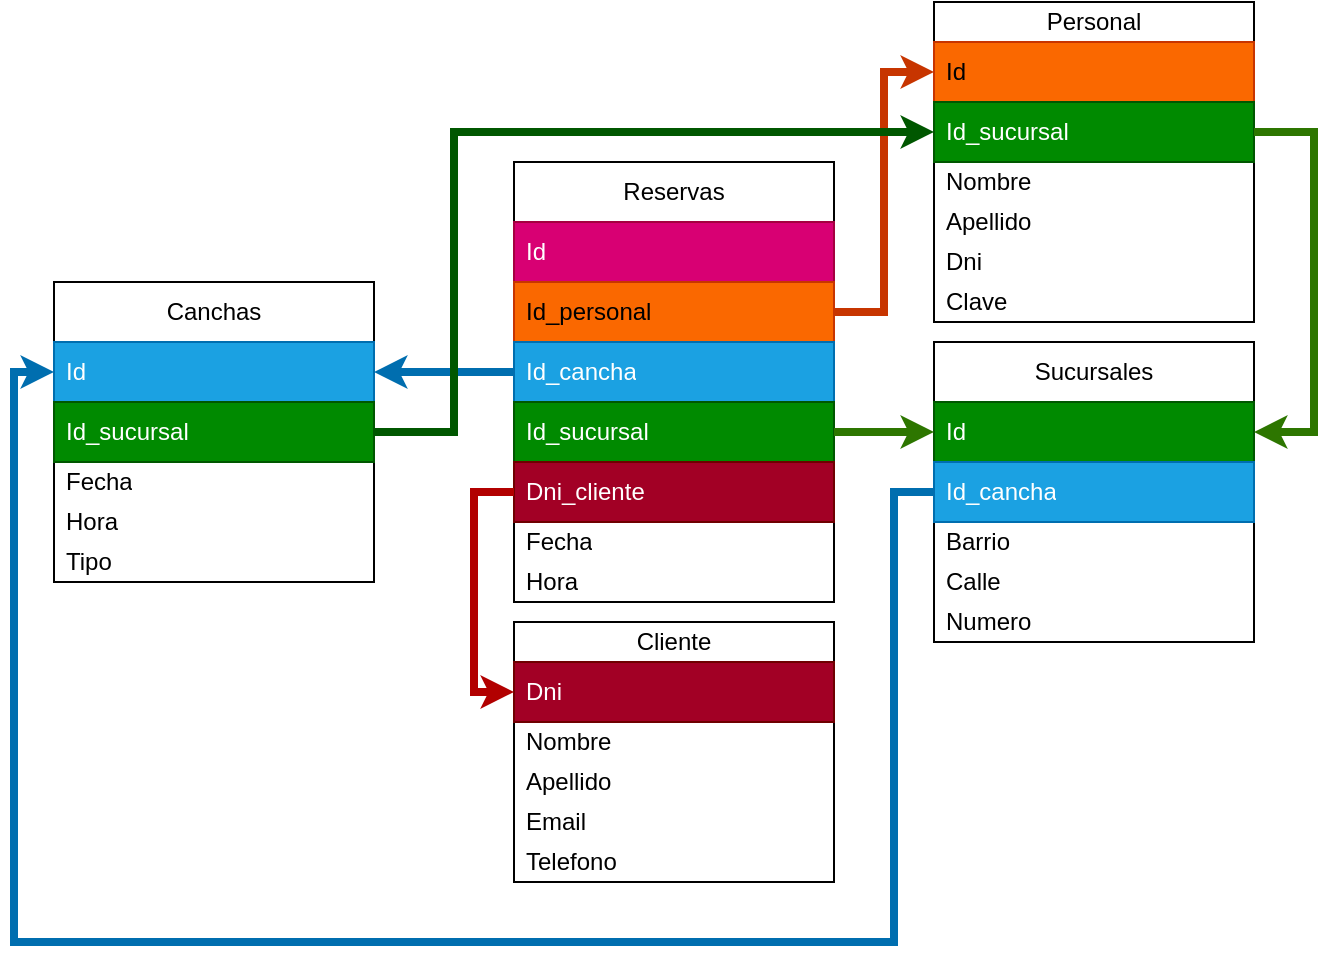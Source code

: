 <mxfile version="24.1.0" type="device">
  <diagram id="C5RBs43oDa-KdzZeNtuy" name="Page-1">
    <mxGraphModel dx="1834" dy="1284" grid="1" gridSize="10" guides="1" tooltips="1" connect="1" arrows="1" fold="1" page="0" pageScale="1" pageWidth="827" pageHeight="1169" math="0" shadow="0">
      <root>
        <mxCell id="WIyWlLk6GJQsqaUBKTNV-0" />
        <mxCell id="WIyWlLk6GJQsqaUBKTNV-1" parent="WIyWlLk6GJQsqaUBKTNV-0" />
        <mxCell id="oCRj0_SR6MxaRT7QwwXq-19" value="Sucursales" style="swimlane;fontStyle=0;childLayout=stackLayout;horizontal=1;startSize=30;horizontalStack=0;resizeParent=1;resizeParentMax=0;resizeLast=0;collapsible=1;marginBottom=0;whiteSpace=wrap;html=1;" parent="WIyWlLk6GJQsqaUBKTNV-1" vertex="1">
          <mxGeometry x="280" y="-90" width="160" height="150" as="geometry">
            <mxRectangle x="490" y="150" width="100" height="30" as="alternateBounds" />
          </mxGeometry>
        </mxCell>
        <mxCell id="oCRj0_SR6MxaRT7QwwXq-20" value="Id" style="text;strokeColor=#005700;fillColor=#008a00;align=left;verticalAlign=middle;spacingLeft=4;spacingRight=4;overflow=hidden;points=[[0,0.5],[1,0.5]];portConstraint=eastwest;rotatable=0;whiteSpace=wrap;html=1;fontColor=#ffffff;" parent="oCRj0_SR6MxaRT7QwwXq-19" vertex="1">
          <mxGeometry y="30" width="160" height="30" as="geometry" />
        </mxCell>
        <mxCell id="daJ5ic0tCIDO1CZ7vseh-3" value="Id_cancha" style="text;strokeColor=#006EAF;fillColor=#1ba1e2;align=left;verticalAlign=middle;spacingLeft=4;spacingRight=4;overflow=hidden;points=[[0,0.5],[1,0.5]];portConstraint=eastwest;rotatable=0;whiteSpace=wrap;html=1;fontColor=#ffffff;" parent="oCRj0_SR6MxaRT7QwwXq-19" vertex="1">
          <mxGeometry y="60" width="160" height="30" as="geometry" />
        </mxCell>
        <mxCell id="oCRj0_SR6MxaRT7QwwXq-75" value="Barrio" style="text;strokeColor=none;fillColor=none;align=left;verticalAlign=middle;spacingLeft=4;spacingRight=4;overflow=hidden;points=[[0,0.5],[1,0.5]];portConstraint=eastwest;rotatable=0;whiteSpace=wrap;html=1;" parent="oCRj0_SR6MxaRT7QwwXq-19" vertex="1">
          <mxGeometry y="90" width="160" height="20" as="geometry" />
        </mxCell>
        <mxCell id="oCRj0_SR6MxaRT7QwwXq-22" value="Calle" style="text;strokeColor=none;fillColor=none;align=left;verticalAlign=middle;spacingLeft=4;spacingRight=4;overflow=hidden;points=[[0,0.5],[1,0.5]];portConstraint=eastwest;rotatable=0;whiteSpace=wrap;html=1;" parent="oCRj0_SR6MxaRT7QwwXq-19" vertex="1">
          <mxGeometry y="110" width="160" height="20" as="geometry" />
        </mxCell>
        <mxCell id="oCRj0_SR6MxaRT7QwwXq-36" value="Numero" style="text;strokeColor=none;fillColor=none;align=left;verticalAlign=middle;spacingLeft=4;spacingRight=4;overflow=hidden;points=[[0,0.5],[1,0.5]];portConstraint=eastwest;rotatable=0;whiteSpace=wrap;html=1;" parent="oCRj0_SR6MxaRT7QwwXq-19" vertex="1">
          <mxGeometry y="130" width="160" height="20" as="geometry" />
        </mxCell>
        <mxCell id="oCRj0_SR6MxaRT7QwwXq-23" value="Personal" style="swimlane;fontStyle=0;childLayout=stackLayout;horizontal=1;startSize=20;horizontalStack=0;resizeParent=1;resizeParentMax=0;resizeLast=0;collapsible=1;marginBottom=0;whiteSpace=wrap;html=1;" parent="WIyWlLk6GJQsqaUBKTNV-1" vertex="1">
          <mxGeometry x="280" y="-260" width="160" height="160" as="geometry" />
        </mxCell>
        <mxCell id="oCRj0_SR6MxaRT7QwwXq-24" value="Id" style="text;strokeColor=#C73500;fillColor=#fa6800;align=left;verticalAlign=middle;spacingLeft=4;spacingRight=4;overflow=hidden;points=[[0,0.5],[1,0.5]];portConstraint=eastwest;rotatable=0;whiteSpace=wrap;html=1;fontColor=#000000;" parent="oCRj0_SR6MxaRT7QwwXq-23" vertex="1">
          <mxGeometry y="20" width="160" height="30" as="geometry" />
        </mxCell>
        <mxCell id="oCRj0_SR6MxaRT7QwwXq-31" value="Id_sucursal" style="text;strokeColor=#005700;fillColor=#008a00;align=left;verticalAlign=middle;spacingLeft=4;spacingRight=4;overflow=hidden;points=[[0,0.5],[1,0.5]];portConstraint=eastwest;rotatable=0;whiteSpace=wrap;html=1;fontColor=#ffffff;" parent="oCRj0_SR6MxaRT7QwwXq-23" vertex="1">
          <mxGeometry y="50" width="160" height="30" as="geometry" />
        </mxCell>
        <mxCell id="oCRj0_SR6MxaRT7QwwXq-25" value="Nombre" style="text;strokeColor=none;fillColor=none;align=left;verticalAlign=middle;spacingLeft=4;spacingRight=4;overflow=hidden;points=[[0,0.5],[1,0.5]];portConstraint=eastwest;rotatable=0;whiteSpace=wrap;html=1;" parent="oCRj0_SR6MxaRT7QwwXq-23" vertex="1">
          <mxGeometry y="80" width="160" height="20" as="geometry" />
        </mxCell>
        <mxCell id="oCRj0_SR6MxaRT7QwwXq-26" value="Apellido" style="text;strokeColor=none;fillColor=none;align=left;verticalAlign=middle;spacingLeft=4;spacingRight=4;overflow=hidden;points=[[0,0.5],[1,0.5]];portConstraint=eastwest;rotatable=0;whiteSpace=wrap;html=1;" parent="oCRj0_SR6MxaRT7QwwXq-23" vertex="1">
          <mxGeometry y="100" width="160" height="20" as="geometry" />
        </mxCell>
        <mxCell id="oCRj0_SR6MxaRT7QwwXq-32" value="Dni" style="text;strokeColor=none;fillColor=none;align=left;verticalAlign=middle;spacingLeft=4;spacingRight=4;overflow=hidden;points=[[0,0.5],[1,0.5]];portConstraint=eastwest;rotatable=0;whiteSpace=wrap;html=1;" parent="oCRj0_SR6MxaRT7QwwXq-23" vertex="1">
          <mxGeometry y="120" width="160" height="20" as="geometry" />
        </mxCell>
        <mxCell id="oCRj0_SR6MxaRT7QwwXq-34" value="Clave" style="text;strokeColor=none;fillColor=none;align=left;verticalAlign=middle;spacingLeft=4;spacingRight=4;overflow=hidden;points=[[0,0.5],[1,0.5]];portConstraint=eastwest;rotatable=0;whiteSpace=wrap;html=1;" parent="oCRj0_SR6MxaRT7QwwXq-23" vertex="1">
          <mxGeometry y="140" width="160" height="20" as="geometry" />
        </mxCell>
        <mxCell id="oCRj0_SR6MxaRT7QwwXq-41" value="Canchas" style="swimlane;fontStyle=0;childLayout=stackLayout;horizontal=1;startSize=30;horizontalStack=0;resizeParent=1;resizeParentMax=0;resizeLast=0;collapsible=1;marginBottom=0;whiteSpace=wrap;html=1;" parent="WIyWlLk6GJQsqaUBKTNV-1" vertex="1">
          <mxGeometry x="-160" y="-120" width="160" height="150" as="geometry" />
        </mxCell>
        <mxCell id="oCRj0_SR6MxaRT7QwwXq-43" value="Id" style="text;strokeColor=#006EAF;fillColor=#1ba1e2;align=left;verticalAlign=middle;spacingLeft=4;spacingRight=4;overflow=hidden;points=[[0,0.5],[1,0.5]];portConstraint=eastwest;rotatable=0;whiteSpace=wrap;html=1;fontColor=#ffffff;" parent="oCRj0_SR6MxaRT7QwwXq-41" vertex="1">
          <mxGeometry y="30" width="160" height="30" as="geometry" />
        </mxCell>
        <mxCell id="oCRj0_SR6MxaRT7QwwXq-42" value="Id_sucursal" style="text;strokeColor=#005700;fillColor=#008a00;align=left;verticalAlign=middle;spacingLeft=4;spacingRight=4;overflow=hidden;points=[[0,0.5],[1,0.5]];portConstraint=eastwest;rotatable=0;whiteSpace=wrap;html=1;fontColor=#ffffff;" parent="oCRj0_SR6MxaRT7QwwXq-41" vertex="1">
          <mxGeometry y="60" width="160" height="30" as="geometry" />
        </mxCell>
        <mxCell id="oCRj0_SR6MxaRT7QwwXq-88" value="Fecha" style="text;align=left;verticalAlign=middle;spacingLeft=4;spacingRight=4;overflow=hidden;points=[[0,0.5],[1,0.5]];portConstraint=eastwest;rotatable=0;whiteSpace=wrap;html=1;" parent="oCRj0_SR6MxaRT7QwwXq-41" vertex="1">
          <mxGeometry y="90" width="160" height="20" as="geometry" />
        </mxCell>
        <mxCell id="oCRj0_SR6MxaRT7QwwXq-89" value="Hora" style="text;align=left;verticalAlign=middle;spacingLeft=4;spacingRight=4;overflow=hidden;points=[[0,0.5],[1,0.5]];portConstraint=eastwest;rotatable=0;whiteSpace=wrap;html=1;" parent="oCRj0_SR6MxaRT7QwwXq-41" vertex="1">
          <mxGeometry y="110" width="160" height="20" as="geometry" />
        </mxCell>
        <mxCell id="oCRj0_SR6MxaRT7QwwXq-44" value="Tipo" style="text;strokeColor=none;fillColor=none;align=left;verticalAlign=middle;spacingLeft=4;spacingRight=4;overflow=hidden;points=[[0,0.5],[1,0.5]];portConstraint=eastwest;rotatable=0;whiteSpace=wrap;html=1;" parent="oCRj0_SR6MxaRT7QwwXq-41" vertex="1">
          <mxGeometry y="130" width="160" height="20" as="geometry" />
        </mxCell>
        <mxCell id="oCRj0_SR6MxaRT7QwwXq-45" value="Reservas" style="swimlane;fontStyle=0;childLayout=stackLayout;horizontal=1;startSize=30;horizontalStack=0;resizeParent=1;resizeParentMax=0;resizeLast=0;collapsible=1;marginBottom=0;whiteSpace=wrap;html=1;" parent="WIyWlLk6GJQsqaUBKTNV-1" vertex="1">
          <mxGeometry x="70" y="-180" width="160" height="220" as="geometry" />
        </mxCell>
        <mxCell id="oCRj0_SR6MxaRT7QwwXq-58" value="Id" style="text;strokeColor=#A50040;fillColor=#d80073;align=left;verticalAlign=middle;spacingLeft=4;spacingRight=4;overflow=hidden;points=[[0,0.5],[1,0.5]];portConstraint=eastwest;rotatable=0;whiteSpace=wrap;html=1;fontColor=#ffffff;" parent="oCRj0_SR6MxaRT7QwwXq-45" vertex="1">
          <mxGeometry y="30" width="160" height="30" as="geometry" />
        </mxCell>
        <mxCell id="nzAf6WhQUNZiHCyJXopU-2" value="Id_personal" style="text;strokeColor=#C73500;fillColor=#fa6800;align=left;verticalAlign=middle;spacingLeft=4;spacingRight=4;overflow=hidden;points=[[0,0.5],[1,0.5]];portConstraint=eastwest;rotatable=0;whiteSpace=wrap;html=1;fontColor=#000000;" parent="oCRj0_SR6MxaRT7QwwXq-45" vertex="1">
          <mxGeometry y="60" width="160" height="30" as="geometry" />
        </mxCell>
        <mxCell id="oCRj0_SR6MxaRT7QwwXq-56" value="Id_cancha" style="text;strokeColor=#006EAF;fillColor=#1ba1e2;align=left;verticalAlign=middle;spacingLeft=4;spacingRight=4;overflow=hidden;points=[[0,0.5],[1,0.5]];portConstraint=eastwest;rotatable=0;whiteSpace=wrap;html=1;fontColor=#ffffff;" parent="oCRj0_SR6MxaRT7QwwXq-45" vertex="1">
          <mxGeometry y="90" width="160" height="30" as="geometry" />
        </mxCell>
        <mxCell id="oCRj0_SR6MxaRT7QwwXq-48" value="Id_sucursal" style="text;strokeColor=#005700;fillColor=#008a00;align=left;verticalAlign=middle;spacingLeft=4;spacingRight=4;overflow=hidden;points=[[0,0.5],[1,0.5]];portConstraint=eastwest;rotatable=0;whiteSpace=wrap;html=1;fontColor=#ffffff;" parent="oCRj0_SR6MxaRT7QwwXq-45" vertex="1">
          <mxGeometry y="120" width="160" height="30" as="geometry" />
        </mxCell>
        <mxCell id="oCRj0_SR6MxaRT7QwwXq-47" value="Dni_cliente" style="text;strokeColor=#6F0000;fillColor=#a20025;align=left;verticalAlign=middle;spacingLeft=4;spacingRight=4;overflow=hidden;points=[[0,0.5],[1,0.5]];portConstraint=eastwest;rotatable=0;whiteSpace=wrap;html=1;fontColor=#ffffff;" parent="oCRj0_SR6MxaRT7QwwXq-45" vertex="1">
          <mxGeometry y="150" width="160" height="30" as="geometry" />
        </mxCell>
        <mxCell id="oCRj0_SR6MxaRT7QwwXq-46" value="Fecha" style="text;align=left;verticalAlign=middle;spacingLeft=4;spacingRight=4;overflow=hidden;points=[[0,0.5],[1,0.5]];portConstraint=eastwest;rotatable=0;whiteSpace=wrap;html=1;" parent="oCRj0_SR6MxaRT7QwwXq-45" vertex="1">
          <mxGeometry y="180" width="160" height="20" as="geometry" />
        </mxCell>
        <mxCell id="oCRj0_SR6MxaRT7QwwXq-57" value="Hora" style="text;align=left;verticalAlign=middle;spacingLeft=4;spacingRight=4;overflow=hidden;points=[[0,0.5],[1,0.5]];portConstraint=eastwest;rotatable=0;whiteSpace=wrap;html=1;" parent="oCRj0_SR6MxaRT7QwwXq-45" vertex="1">
          <mxGeometry y="200" width="160" height="20" as="geometry" />
        </mxCell>
        <mxCell id="oCRj0_SR6MxaRT7QwwXq-49" value="Cliente" style="swimlane;fontStyle=0;childLayout=stackLayout;horizontal=1;startSize=20;horizontalStack=0;resizeParent=1;resizeParentMax=0;resizeLast=0;collapsible=1;marginBottom=0;whiteSpace=wrap;html=1;" parent="WIyWlLk6GJQsqaUBKTNV-1" vertex="1">
          <mxGeometry x="70" y="50" width="160" height="130" as="geometry" />
        </mxCell>
        <mxCell id="oCRj0_SR6MxaRT7QwwXq-53" value="Dni" style="text;strokeColor=#6F0000;fillColor=#a20025;align=left;verticalAlign=middle;spacingLeft=4;spacingRight=4;overflow=hidden;points=[[0,0.5],[1,0.5]];portConstraint=eastwest;rotatable=0;whiteSpace=wrap;html=1;fontColor=#ffffff;" parent="oCRj0_SR6MxaRT7QwwXq-49" vertex="1">
          <mxGeometry y="20" width="160" height="30" as="geometry" />
        </mxCell>
        <mxCell id="oCRj0_SR6MxaRT7QwwXq-51" value="Nombre" style="text;strokeColor=none;fillColor=none;align=left;verticalAlign=middle;spacingLeft=4;spacingRight=4;overflow=hidden;points=[[0,0.5],[1,0.5]];portConstraint=eastwest;rotatable=0;whiteSpace=wrap;html=1;" parent="oCRj0_SR6MxaRT7QwwXq-49" vertex="1">
          <mxGeometry y="50" width="160" height="20" as="geometry" />
        </mxCell>
        <mxCell id="oCRj0_SR6MxaRT7QwwXq-52" value="Apellido&lt;span style=&quot;color: rgba(0, 0, 0, 0); font-family: monospace; font-size: 0px; text-wrap: nowrap;&quot;&gt;%3CmxGraphModel%3E%3Croot%3E%3CmxCell%20id%3D%220%22%2F%3E%3CmxCell%20id%3D%221%22%20parent%3D%220%22%2F%3E%3CmxCell%20id%3D%222%22%20value%3D%22Calle%22%20style%3D%22text%3BstrokeColor%3Dnone%3BfillColor%3Dnone%3Balign%3Dleft%3BverticalAlign%3Dmiddle%3BspacingLeft%3D4%3BspacingRight%3D4%3Boverflow%3Dhidden%3Bpoints%3D%5B%5B0%2C0.5%5D%2C%5B1%2C0.5%5D%5D%3BportConstraint%3Deastwest%3Brotatable%3D0%3BwhiteSpace%3Dwrap%3Bhtml%3D1%3B%22%20vertex%3D%221%22%20parent%3D%221%22%3E%3CmxGeometry%20x%3D%22440%22%20y%3D%22180%22%20width%3D%22160%22%20height%3D%2230%22%20as%3D%22geometry%22%2F%3E%3C%2FmxCell%3E%3C%2Froot%3E%3C%2FmxGraphModel%3E&lt;/span&gt;" style="text;strokeColor=none;fillColor=none;align=left;verticalAlign=middle;spacingLeft=4;spacingRight=4;overflow=hidden;points=[[0,0.5],[1,0.5]];portConstraint=eastwest;rotatable=0;whiteSpace=wrap;html=1;" parent="oCRj0_SR6MxaRT7QwwXq-49" vertex="1">
          <mxGeometry y="70" width="160" height="20" as="geometry" />
        </mxCell>
        <mxCell id="oCRj0_SR6MxaRT7QwwXq-54" value="Email" style="text;strokeColor=none;fillColor=none;align=left;verticalAlign=middle;spacingLeft=4;spacingRight=4;overflow=hidden;points=[[0,0.5],[1,0.5]];portConstraint=eastwest;rotatable=0;whiteSpace=wrap;html=1;" parent="oCRj0_SR6MxaRT7QwwXq-49" vertex="1">
          <mxGeometry y="90" width="160" height="20" as="geometry" />
        </mxCell>
        <mxCell id="oCRj0_SR6MxaRT7QwwXq-55" value="Telefono" style="text;strokeColor=none;fillColor=none;align=left;verticalAlign=middle;spacingLeft=4;spacingRight=4;overflow=hidden;points=[[0,0.5],[1,0.5]];portConstraint=eastwest;rotatable=0;whiteSpace=wrap;html=1;" parent="oCRj0_SR6MxaRT7QwwXq-49" vertex="1">
          <mxGeometry y="110" width="160" height="20" as="geometry" />
        </mxCell>
        <mxCell id="nzAf6WhQUNZiHCyJXopU-0" style="edgeStyle=orthogonalEdgeStyle;rounded=0;orthogonalLoop=1;jettySize=auto;html=1;entryX=0;entryY=0.5;entryDx=0;entryDy=0;fillColor=#e51400;strokeColor=#B20000;strokeWidth=4;endSize=4;exitX=0;exitY=0.5;exitDx=0;exitDy=0;" parent="WIyWlLk6GJQsqaUBKTNV-1" source="oCRj0_SR6MxaRT7QwwXq-47" target="oCRj0_SR6MxaRT7QwwXq-53" edge="1">
          <mxGeometry relative="1" as="geometry">
            <Array as="points">
              <mxPoint x="50" y="-15" />
              <mxPoint x="50" y="85" />
            </Array>
          </mxGeometry>
        </mxCell>
        <mxCell id="nzAf6WhQUNZiHCyJXopU-1" style="edgeStyle=orthogonalEdgeStyle;rounded=0;orthogonalLoop=1;jettySize=auto;html=1;strokeWidth=4;endSize=4;fillColor=#60a917;strokeColor=#2D7600;entryX=0;entryY=0.5;entryDx=0;entryDy=0;exitX=1;exitY=0.5;exitDx=0;exitDy=0;" parent="WIyWlLk6GJQsqaUBKTNV-1" source="oCRj0_SR6MxaRT7QwwXq-48" target="oCRj0_SR6MxaRT7QwwXq-20" edge="1">
          <mxGeometry relative="1" as="geometry">
            <mxPoint x="160" y="-45" as="sourcePoint" />
            <Array as="points" />
          </mxGeometry>
        </mxCell>
        <mxCell id="nzAf6WhQUNZiHCyJXopU-4" style="edgeStyle=orthogonalEdgeStyle;rounded=0;orthogonalLoop=1;jettySize=auto;html=1;entryX=1;entryY=0.5;entryDx=0;entryDy=0;fillColor=#1ba1e2;strokeColor=#006EAF;strokeWidth=4;endSize=4;exitX=0;exitY=0.5;exitDx=0;exitDy=0;" parent="WIyWlLk6GJQsqaUBKTNV-1" source="oCRj0_SR6MxaRT7QwwXq-56" target="oCRj0_SR6MxaRT7QwwXq-43" edge="1">
          <mxGeometry relative="1" as="geometry">
            <mxPoint x="70" y="-75" as="sourcePoint" />
            <Array as="points" />
          </mxGeometry>
        </mxCell>
        <mxCell id="nzAf6WhQUNZiHCyJXopU-5" style="edgeStyle=orthogonalEdgeStyle;rounded=0;orthogonalLoop=1;jettySize=auto;html=1;strokeWidth=4;endSize=4;fillColor=#fa6800;strokeColor=#C73500;exitX=1;exitY=0.5;exitDx=0;exitDy=0;" parent="WIyWlLk6GJQsqaUBKTNV-1" source="nzAf6WhQUNZiHCyJXopU-2" target="oCRj0_SR6MxaRT7QwwXq-24" edge="1">
          <mxGeometry relative="1" as="geometry">
            <mxPoint x="160" y="-105" as="sourcePoint" />
          </mxGeometry>
        </mxCell>
        <mxCell id="nzAf6WhQUNZiHCyJXopU-6" style="edgeStyle=orthogonalEdgeStyle;rounded=0;orthogonalLoop=1;jettySize=auto;html=1;entryX=1;entryY=0.5;entryDx=0;entryDy=0;strokeWidth=4;endSize=4;fillColor=#60a917;strokeColor=#2D7600;" parent="WIyWlLk6GJQsqaUBKTNV-1" source="oCRj0_SR6MxaRT7QwwXq-31" target="oCRj0_SR6MxaRT7QwwXq-20" edge="1">
          <mxGeometry relative="1" as="geometry">
            <Array as="points">
              <mxPoint x="470" y="-195" />
              <mxPoint x="470" y="-45" />
            </Array>
          </mxGeometry>
        </mxCell>
        <mxCell id="daJ5ic0tCIDO1CZ7vseh-0" style="edgeStyle=orthogonalEdgeStyle;rounded=0;orthogonalLoop=1;jettySize=auto;html=1;entryX=0;entryY=0.5;entryDx=0;entryDy=0;fillColor=#008a00;strokeColor=#005700;strokeWidth=4;endSize=4;" parent="WIyWlLk6GJQsqaUBKTNV-1" source="oCRj0_SR6MxaRT7QwwXq-42" target="oCRj0_SR6MxaRT7QwwXq-31" edge="1">
          <mxGeometry relative="1" as="geometry">
            <Array as="points">
              <mxPoint x="40" y="-45" />
              <mxPoint x="40" y="-195" />
            </Array>
          </mxGeometry>
        </mxCell>
        <mxCell id="daJ5ic0tCIDO1CZ7vseh-4" style="edgeStyle=orthogonalEdgeStyle;rounded=0;orthogonalLoop=1;jettySize=auto;html=1;entryX=0;entryY=0.5;entryDx=0;entryDy=0;endSize=4;strokeWidth=4;fillColor=#1ba1e2;strokeColor=#006EAF;" parent="WIyWlLk6GJQsqaUBKTNV-1" source="daJ5ic0tCIDO1CZ7vseh-3" target="oCRj0_SR6MxaRT7QwwXq-43" edge="1">
          <mxGeometry relative="1" as="geometry">
            <Array as="points">
              <mxPoint x="260" y="-15" />
              <mxPoint x="260" y="210" />
              <mxPoint x="-180" y="210" />
              <mxPoint x="-180" y="-75" />
            </Array>
          </mxGeometry>
        </mxCell>
      </root>
    </mxGraphModel>
  </diagram>
</mxfile>
